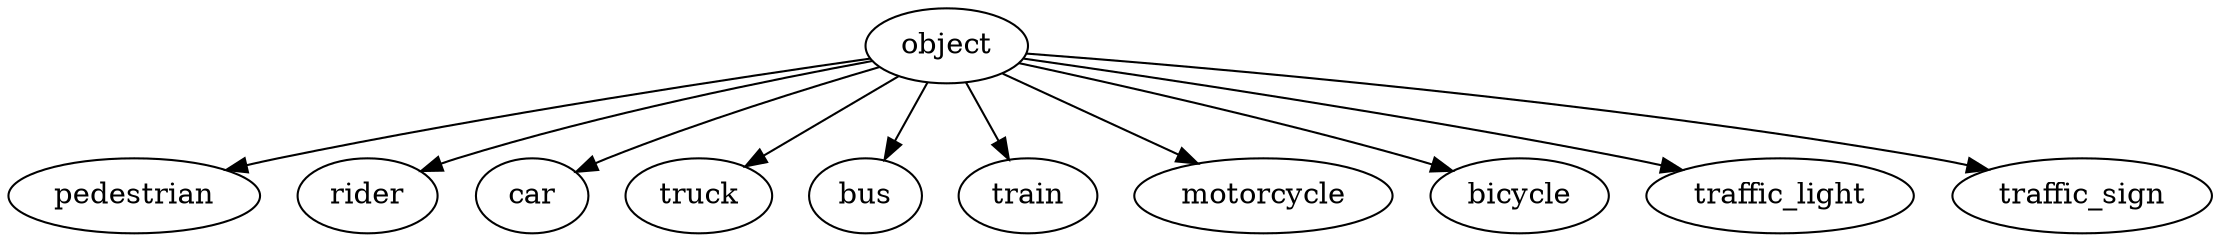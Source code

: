 digraph Berkely_Deep_Dive {
	root_object [label=object]
	layer_1_pedestrian [label=pedestrian]
	root_object -> layer_1_pedestrian
	layer_1_rider [label=rider]
	root_object -> layer_1_rider
	layer_1_car [label=car]
	root_object -> layer_1_car
	layer_1_truck [label=truck]
	root_object -> layer_1_truck
	layer_1_bus [label=bus]
	root_object -> layer_1_bus
	layer_1_train [label=train]
	root_object -> layer_1_train
	layer_1_motorcycle [label=motorcycle]
	root_object -> layer_1_motorcycle
	layer_1_bicycle [label=bicycle]
	root_object -> layer_1_bicycle
	layer_1_traffic_light [label=traffic_light]
	root_object -> layer_1_traffic_light
	layer_1_traffic_sign [label=traffic_sign]
	root_object -> layer_1_traffic_sign
}
